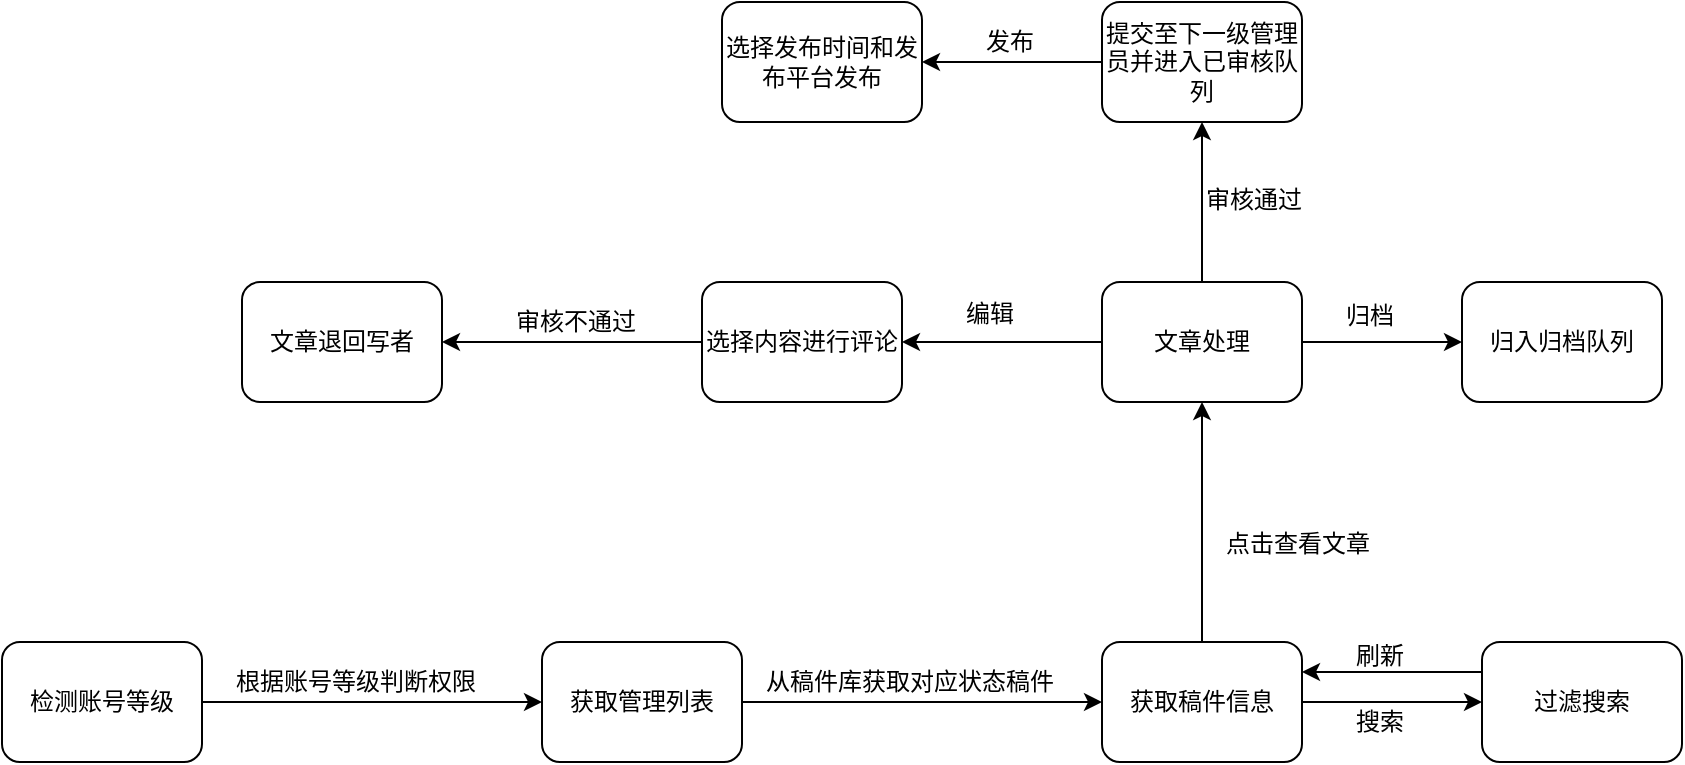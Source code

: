 <mxfile pages="1" version="11.1.4" type="device"><diagram id="kLkyTT4RMx1ix4jsi-1U" name="Page-1"><mxGraphModel dx="1024" dy="595" grid="1" gridSize="10" guides="1" tooltips="1" connect="1" arrows="1" fold="1" page="1" pageScale="1" pageWidth="827" pageHeight="1169" math="0" shadow="0"><root><mxCell id="0"/><mxCell id="1" parent="0"/><mxCell id="tALjxmtl_QlfxuPl-_zF-3" style="edgeStyle=orthogonalEdgeStyle;rounded=0;orthogonalLoop=1;jettySize=auto;html=1;exitX=1;exitY=0.5;exitDx=0;exitDy=0;entryX=0;entryY=0.5;entryDx=0;entryDy=0;" edge="1" parent="1" source="tALjxmtl_QlfxuPl-_zF-1" target="tALjxmtl_QlfxuPl-_zF-2"><mxGeometry relative="1" as="geometry"/></mxCell><mxCell id="tALjxmtl_QlfxuPl-_zF-1" value="检测账号等级" style="rounded=1;whiteSpace=wrap;html=1;" vertex="1" parent="1"><mxGeometry x="30" y="420" width="100" height="60" as="geometry"/></mxCell><mxCell id="tALjxmtl_QlfxuPl-_zF-5" style="edgeStyle=orthogonalEdgeStyle;rounded=0;orthogonalLoop=1;jettySize=auto;html=1;exitX=1;exitY=0.5;exitDx=0;exitDy=0;" edge="1" parent="1" source="tALjxmtl_QlfxuPl-_zF-2" target="tALjxmtl_QlfxuPl-_zF-4"><mxGeometry relative="1" as="geometry"/></mxCell><mxCell id="tALjxmtl_QlfxuPl-_zF-2" value="获取管理列表" style="rounded=1;whiteSpace=wrap;html=1;" vertex="1" parent="1"><mxGeometry x="300" y="420" width="100" height="60" as="geometry"/></mxCell><mxCell id="tALjxmtl_QlfxuPl-_zF-12" value="" style="edgeStyle=orthogonalEdgeStyle;rounded=0;orthogonalLoop=1;jettySize=auto;html=1;" edge="1" parent="1" source="tALjxmtl_QlfxuPl-_zF-4" target="tALjxmtl_QlfxuPl-_zF-11"><mxGeometry relative="1" as="geometry"/></mxCell><mxCell id="tALjxmtl_QlfxuPl-_zF-14" value="" style="edgeStyle=orthogonalEdgeStyle;rounded=0;orthogonalLoop=1;jettySize=auto;html=1;" edge="1" parent="1" source="tALjxmtl_QlfxuPl-_zF-4" target="tALjxmtl_QlfxuPl-_zF-13"><mxGeometry relative="1" as="geometry"/></mxCell><mxCell id="tALjxmtl_QlfxuPl-_zF-4" value="获取稿件信息" style="rounded=1;whiteSpace=wrap;html=1;" vertex="1" parent="1"><mxGeometry x="580" y="420" width="100" height="60" as="geometry"/></mxCell><mxCell id="tALjxmtl_QlfxuPl-_zF-15" style="edgeStyle=orthogonalEdgeStyle;rounded=0;orthogonalLoop=1;jettySize=auto;html=1;exitX=0;exitY=0.25;exitDx=0;exitDy=0;entryX=1;entryY=0.25;entryDx=0;entryDy=0;" edge="1" parent="1" source="tALjxmtl_QlfxuPl-_zF-13" target="tALjxmtl_QlfxuPl-_zF-4"><mxGeometry relative="1" as="geometry"/></mxCell><mxCell id="tALjxmtl_QlfxuPl-_zF-13" value="过滤搜索" style="rounded=1;whiteSpace=wrap;html=1;" vertex="1" parent="1"><mxGeometry x="770" y="420" width="100" height="60" as="geometry"/></mxCell><mxCell id="tALjxmtl_QlfxuPl-_zF-18" value="" style="edgeStyle=orthogonalEdgeStyle;rounded=0;orthogonalLoop=1;jettySize=auto;html=1;" edge="1" parent="1" source="tALjxmtl_QlfxuPl-_zF-11" target="tALjxmtl_QlfxuPl-_zF-17"><mxGeometry relative="1" as="geometry"/></mxCell><mxCell id="tALjxmtl_QlfxuPl-_zF-32" value="" style="edgeStyle=orthogonalEdgeStyle;rounded=0;orthogonalLoop=1;jettySize=auto;html=1;" edge="1" parent="1" source="tALjxmtl_QlfxuPl-_zF-11" target="tALjxmtl_QlfxuPl-_zF-31"><mxGeometry relative="1" as="geometry"/></mxCell><mxCell id="tALjxmtl_QlfxuPl-_zF-39" value="" style="edgeStyle=orthogonalEdgeStyle;rounded=0;orthogonalLoop=1;jettySize=auto;html=1;" edge="1" parent="1" source="tALjxmtl_QlfxuPl-_zF-11" target="tALjxmtl_QlfxuPl-_zF-38"><mxGeometry relative="1" as="geometry"/></mxCell><mxCell id="tALjxmtl_QlfxuPl-_zF-11" value="文章处理" style="rounded=1;whiteSpace=wrap;html=1;" vertex="1" parent="1"><mxGeometry x="580" y="240" width="100" height="60" as="geometry"/></mxCell><mxCell id="tALjxmtl_QlfxuPl-_zF-38" value="归入归档队列" style="rounded=1;whiteSpace=wrap;html=1;" vertex="1" parent="1"><mxGeometry x="760" y="240" width="100" height="60" as="geometry"/></mxCell><mxCell id="tALjxmtl_QlfxuPl-_zF-35" value="" style="edgeStyle=orthogonalEdgeStyle;rounded=0;orthogonalLoop=1;jettySize=auto;html=1;" edge="1" parent="1" source="tALjxmtl_QlfxuPl-_zF-31" target="tALjxmtl_QlfxuPl-_zF-34"><mxGeometry relative="1" as="geometry"/></mxCell><mxCell id="tALjxmtl_QlfxuPl-_zF-31" value="提交至下一级管理员并进入已审核队列" style="rounded=1;whiteSpace=wrap;html=1;" vertex="1" parent="1"><mxGeometry x="580" y="100" width="100" height="60" as="geometry"/></mxCell><mxCell id="tALjxmtl_QlfxuPl-_zF-34" value="选择发布时间和发布平台发布" style="rounded=1;whiteSpace=wrap;html=1;" vertex="1" parent="1"><mxGeometry x="390" y="100" width="100" height="60" as="geometry"/></mxCell><mxCell id="tALjxmtl_QlfxuPl-_zF-29" style="edgeStyle=orthogonalEdgeStyle;rounded=0;orthogonalLoop=1;jettySize=auto;html=1;exitX=0;exitY=0.5;exitDx=0;exitDy=0;entryX=1;entryY=0.5;entryDx=0;entryDy=0;" edge="1" parent="1" source="tALjxmtl_QlfxuPl-_zF-17" target="tALjxmtl_QlfxuPl-_zF-23"><mxGeometry relative="1" as="geometry"/></mxCell><mxCell id="tALjxmtl_QlfxuPl-_zF-17" value="选择内容进行评论" style="rounded=1;whiteSpace=wrap;html=1;" vertex="1" parent="1"><mxGeometry x="380" y="240" width="100" height="60" as="geometry"/></mxCell><mxCell id="tALjxmtl_QlfxuPl-_zF-23" value="文章退回写者" style="rounded=1;whiteSpace=wrap;html=1;" vertex="1" parent="1"><mxGeometry x="150" y="240" width="100" height="60" as="geometry"/></mxCell><mxCell id="tALjxmtl_QlfxuPl-_zF-6" value="根据账号等级判断权限" style="text;html=1;resizable=0;points=[];autosize=1;align=left;verticalAlign=top;spacingTop=-4;" vertex="1" parent="1"><mxGeometry x="145" y="430" width="140" height="20" as="geometry"/></mxCell><mxCell id="tALjxmtl_QlfxuPl-_zF-8" value="从稿件库获取对应状态稿件" style="text;html=1;resizable=0;points=[];autosize=1;align=left;verticalAlign=top;spacingTop=-4;" vertex="1" parent="1"><mxGeometry x="410" y="430" width="160" height="20" as="geometry"/></mxCell><mxCell id="tALjxmtl_QlfxuPl-_zF-20" value="编辑" style="text;html=1;resizable=0;points=[];autosize=1;align=left;verticalAlign=top;spacingTop=-4;" vertex="1" parent="1"><mxGeometry x="510" y="246" width="40" height="20" as="geometry"/></mxCell><mxCell id="tALjxmtl_QlfxuPl-_zF-30" value="审核不通过" style="text;html=1;resizable=0;points=[];autosize=1;align=left;verticalAlign=top;spacingTop=-4;" vertex="1" parent="1"><mxGeometry x="285" y="250" width="80" height="20" as="geometry"/></mxCell><mxCell id="tALjxmtl_QlfxuPl-_zF-33" value="审核通过" style="text;html=1;resizable=0;points=[];autosize=1;align=left;verticalAlign=top;spacingTop=-4;" vertex="1" parent="1"><mxGeometry x="630" y="189" width="60" height="20" as="geometry"/></mxCell><mxCell id="tALjxmtl_QlfxuPl-_zF-36" value="发布" style="text;html=1;resizable=0;points=[];autosize=1;align=left;verticalAlign=top;spacingTop=-4;" vertex="1" parent="1"><mxGeometry x="520" y="110" width="40" height="20" as="geometry"/></mxCell><mxCell id="tALjxmtl_QlfxuPl-_zF-40" value="归档" style="text;html=1;resizable=0;points=[];autosize=1;align=left;verticalAlign=top;spacingTop=-4;" vertex="1" parent="1"><mxGeometry x="700" y="247" width="40" height="20" as="geometry"/></mxCell><mxCell id="tALjxmtl_QlfxuPl-_zF-41" value="点击查看文章" style="text;html=1;resizable=0;points=[];autosize=1;align=left;verticalAlign=top;spacingTop=-4;" vertex="1" parent="1"><mxGeometry x="640" y="361" width="90" height="20" as="geometry"/></mxCell><mxCell id="tALjxmtl_QlfxuPl-_zF-45" value="搜索" style="text;html=1;resizable=0;points=[];autosize=1;align=left;verticalAlign=top;spacingTop=-4;" vertex="1" parent="1"><mxGeometry x="705" y="450" width="40" height="20" as="geometry"/></mxCell><mxCell id="tALjxmtl_QlfxuPl-_zF-46" value="刷新" style="text;html=1;resizable=0;points=[];autosize=1;align=left;verticalAlign=top;spacingTop=-4;" vertex="1" parent="1"><mxGeometry x="705" y="417" width="40" height="20" as="geometry"/></mxCell></root></mxGraphModel></diagram></mxfile>